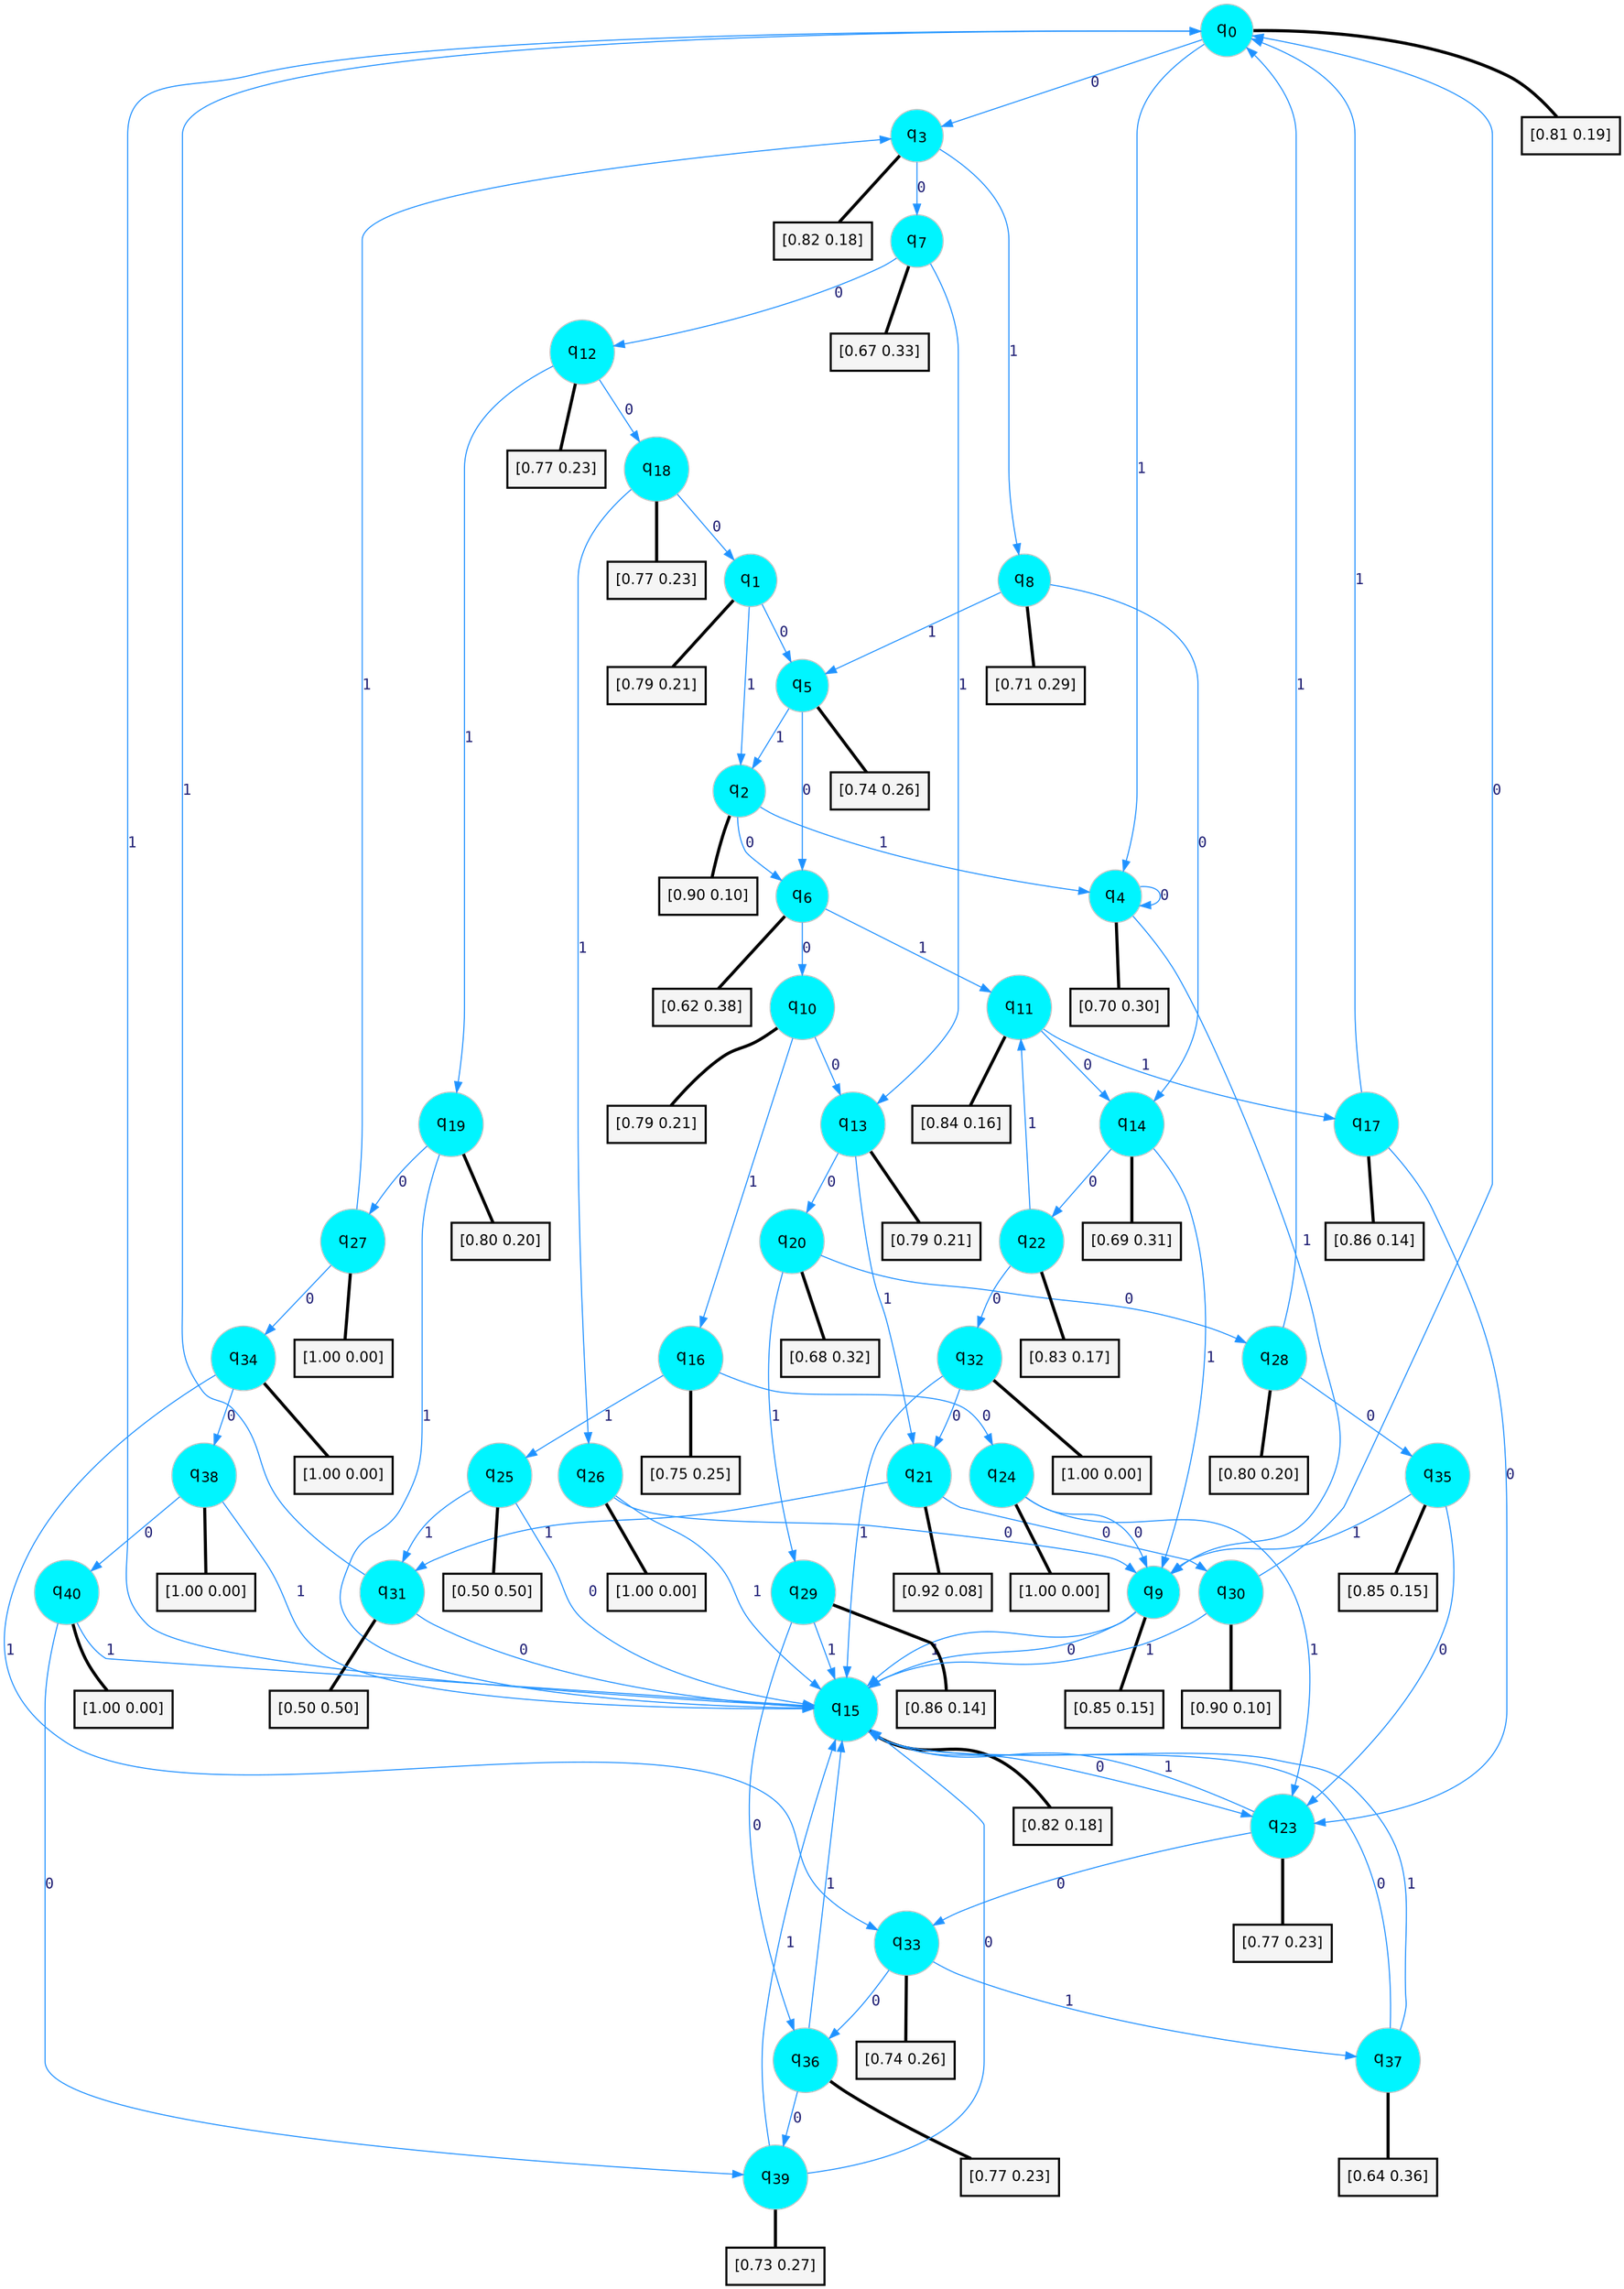 digraph G {
graph [
bgcolor=transparent, dpi=300, rankdir=TD, size="40,25"];
node [
color=gray, fillcolor=turquoise1, fontcolor=black, fontname=Helvetica, fontsize=16, fontweight=bold, shape=circle, style=filled];
edge [
arrowsize=1, color=dodgerblue1, fontcolor=midnightblue, fontname=courier, fontweight=bold, penwidth=1, style=solid, weight=20];
0[label=<q<SUB>0</SUB>>];
1[label=<q<SUB>1</SUB>>];
2[label=<q<SUB>2</SUB>>];
3[label=<q<SUB>3</SUB>>];
4[label=<q<SUB>4</SUB>>];
5[label=<q<SUB>5</SUB>>];
6[label=<q<SUB>6</SUB>>];
7[label=<q<SUB>7</SUB>>];
8[label=<q<SUB>8</SUB>>];
9[label=<q<SUB>9</SUB>>];
10[label=<q<SUB>10</SUB>>];
11[label=<q<SUB>11</SUB>>];
12[label=<q<SUB>12</SUB>>];
13[label=<q<SUB>13</SUB>>];
14[label=<q<SUB>14</SUB>>];
15[label=<q<SUB>15</SUB>>];
16[label=<q<SUB>16</SUB>>];
17[label=<q<SUB>17</SUB>>];
18[label=<q<SUB>18</SUB>>];
19[label=<q<SUB>19</SUB>>];
20[label=<q<SUB>20</SUB>>];
21[label=<q<SUB>21</SUB>>];
22[label=<q<SUB>22</SUB>>];
23[label=<q<SUB>23</SUB>>];
24[label=<q<SUB>24</SUB>>];
25[label=<q<SUB>25</SUB>>];
26[label=<q<SUB>26</SUB>>];
27[label=<q<SUB>27</SUB>>];
28[label=<q<SUB>28</SUB>>];
29[label=<q<SUB>29</SUB>>];
30[label=<q<SUB>30</SUB>>];
31[label=<q<SUB>31</SUB>>];
32[label=<q<SUB>32</SUB>>];
33[label=<q<SUB>33</SUB>>];
34[label=<q<SUB>34</SUB>>];
35[label=<q<SUB>35</SUB>>];
36[label=<q<SUB>36</SUB>>];
37[label=<q<SUB>37</SUB>>];
38[label=<q<SUB>38</SUB>>];
39[label=<q<SUB>39</SUB>>];
40[label=<q<SUB>40</SUB>>];
41[label="[0.81 0.19]", shape=box,fontcolor=black, fontname=Helvetica, fontsize=14, penwidth=2, fillcolor=whitesmoke,color=black];
42[label="[0.79 0.21]", shape=box,fontcolor=black, fontname=Helvetica, fontsize=14, penwidth=2, fillcolor=whitesmoke,color=black];
43[label="[0.90 0.10]", shape=box,fontcolor=black, fontname=Helvetica, fontsize=14, penwidth=2, fillcolor=whitesmoke,color=black];
44[label="[0.82 0.18]", shape=box,fontcolor=black, fontname=Helvetica, fontsize=14, penwidth=2, fillcolor=whitesmoke,color=black];
45[label="[0.70 0.30]", shape=box,fontcolor=black, fontname=Helvetica, fontsize=14, penwidth=2, fillcolor=whitesmoke,color=black];
46[label="[0.74 0.26]", shape=box,fontcolor=black, fontname=Helvetica, fontsize=14, penwidth=2, fillcolor=whitesmoke,color=black];
47[label="[0.62 0.38]", shape=box,fontcolor=black, fontname=Helvetica, fontsize=14, penwidth=2, fillcolor=whitesmoke,color=black];
48[label="[0.67 0.33]", shape=box,fontcolor=black, fontname=Helvetica, fontsize=14, penwidth=2, fillcolor=whitesmoke,color=black];
49[label="[0.71 0.29]", shape=box,fontcolor=black, fontname=Helvetica, fontsize=14, penwidth=2, fillcolor=whitesmoke,color=black];
50[label="[0.85 0.15]", shape=box,fontcolor=black, fontname=Helvetica, fontsize=14, penwidth=2, fillcolor=whitesmoke,color=black];
51[label="[0.79 0.21]", shape=box,fontcolor=black, fontname=Helvetica, fontsize=14, penwidth=2, fillcolor=whitesmoke,color=black];
52[label="[0.84 0.16]", shape=box,fontcolor=black, fontname=Helvetica, fontsize=14, penwidth=2, fillcolor=whitesmoke,color=black];
53[label="[0.77 0.23]", shape=box,fontcolor=black, fontname=Helvetica, fontsize=14, penwidth=2, fillcolor=whitesmoke,color=black];
54[label="[0.79 0.21]", shape=box,fontcolor=black, fontname=Helvetica, fontsize=14, penwidth=2, fillcolor=whitesmoke,color=black];
55[label="[0.69 0.31]", shape=box,fontcolor=black, fontname=Helvetica, fontsize=14, penwidth=2, fillcolor=whitesmoke,color=black];
56[label="[0.82 0.18]", shape=box,fontcolor=black, fontname=Helvetica, fontsize=14, penwidth=2, fillcolor=whitesmoke,color=black];
57[label="[0.75 0.25]", shape=box,fontcolor=black, fontname=Helvetica, fontsize=14, penwidth=2, fillcolor=whitesmoke,color=black];
58[label="[0.86 0.14]", shape=box,fontcolor=black, fontname=Helvetica, fontsize=14, penwidth=2, fillcolor=whitesmoke,color=black];
59[label="[0.77 0.23]", shape=box,fontcolor=black, fontname=Helvetica, fontsize=14, penwidth=2, fillcolor=whitesmoke,color=black];
60[label="[0.80 0.20]", shape=box,fontcolor=black, fontname=Helvetica, fontsize=14, penwidth=2, fillcolor=whitesmoke,color=black];
61[label="[0.68 0.32]", shape=box,fontcolor=black, fontname=Helvetica, fontsize=14, penwidth=2, fillcolor=whitesmoke,color=black];
62[label="[0.92 0.08]", shape=box,fontcolor=black, fontname=Helvetica, fontsize=14, penwidth=2, fillcolor=whitesmoke,color=black];
63[label="[0.83 0.17]", shape=box,fontcolor=black, fontname=Helvetica, fontsize=14, penwidth=2, fillcolor=whitesmoke,color=black];
64[label="[0.77 0.23]", shape=box,fontcolor=black, fontname=Helvetica, fontsize=14, penwidth=2, fillcolor=whitesmoke,color=black];
65[label="[1.00 0.00]", shape=box,fontcolor=black, fontname=Helvetica, fontsize=14, penwidth=2, fillcolor=whitesmoke,color=black];
66[label="[0.50 0.50]", shape=box,fontcolor=black, fontname=Helvetica, fontsize=14, penwidth=2, fillcolor=whitesmoke,color=black];
67[label="[1.00 0.00]", shape=box,fontcolor=black, fontname=Helvetica, fontsize=14, penwidth=2, fillcolor=whitesmoke,color=black];
68[label="[1.00 0.00]", shape=box,fontcolor=black, fontname=Helvetica, fontsize=14, penwidth=2, fillcolor=whitesmoke,color=black];
69[label="[0.80 0.20]", shape=box,fontcolor=black, fontname=Helvetica, fontsize=14, penwidth=2, fillcolor=whitesmoke,color=black];
70[label="[0.86 0.14]", shape=box,fontcolor=black, fontname=Helvetica, fontsize=14, penwidth=2, fillcolor=whitesmoke,color=black];
71[label="[0.90 0.10]", shape=box,fontcolor=black, fontname=Helvetica, fontsize=14, penwidth=2, fillcolor=whitesmoke,color=black];
72[label="[0.50 0.50]", shape=box,fontcolor=black, fontname=Helvetica, fontsize=14, penwidth=2, fillcolor=whitesmoke,color=black];
73[label="[1.00 0.00]", shape=box,fontcolor=black, fontname=Helvetica, fontsize=14, penwidth=2, fillcolor=whitesmoke,color=black];
74[label="[0.74 0.26]", shape=box,fontcolor=black, fontname=Helvetica, fontsize=14, penwidth=2, fillcolor=whitesmoke,color=black];
75[label="[1.00 0.00]", shape=box,fontcolor=black, fontname=Helvetica, fontsize=14, penwidth=2, fillcolor=whitesmoke,color=black];
76[label="[0.85 0.15]", shape=box,fontcolor=black, fontname=Helvetica, fontsize=14, penwidth=2, fillcolor=whitesmoke,color=black];
77[label="[0.77 0.23]", shape=box,fontcolor=black, fontname=Helvetica, fontsize=14, penwidth=2, fillcolor=whitesmoke,color=black];
78[label="[0.64 0.36]", shape=box,fontcolor=black, fontname=Helvetica, fontsize=14, penwidth=2, fillcolor=whitesmoke,color=black];
79[label="[1.00 0.00]", shape=box,fontcolor=black, fontname=Helvetica, fontsize=14, penwidth=2, fillcolor=whitesmoke,color=black];
80[label="[0.73 0.27]", shape=box,fontcolor=black, fontname=Helvetica, fontsize=14, penwidth=2, fillcolor=whitesmoke,color=black];
81[label="[1.00 0.00]", shape=box,fontcolor=black, fontname=Helvetica, fontsize=14, penwidth=2, fillcolor=whitesmoke,color=black];
0->3 [label=0];
0->4 [label=1];
0->41 [arrowhead=none, penwidth=3,color=black];
1->5 [label=0];
1->2 [label=1];
1->42 [arrowhead=none, penwidth=3,color=black];
2->6 [label=0];
2->4 [label=1];
2->43 [arrowhead=none, penwidth=3,color=black];
3->7 [label=0];
3->8 [label=1];
3->44 [arrowhead=none, penwidth=3,color=black];
4->4 [label=0];
4->9 [label=1];
4->45 [arrowhead=none, penwidth=3,color=black];
5->6 [label=0];
5->2 [label=1];
5->46 [arrowhead=none, penwidth=3,color=black];
6->10 [label=0];
6->11 [label=1];
6->47 [arrowhead=none, penwidth=3,color=black];
7->12 [label=0];
7->13 [label=1];
7->48 [arrowhead=none, penwidth=3,color=black];
8->14 [label=0];
8->5 [label=1];
8->49 [arrowhead=none, penwidth=3,color=black];
9->15 [label=0];
9->15 [label=1];
9->50 [arrowhead=none, penwidth=3,color=black];
10->13 [label=0];
10->16 [label=1];
10->51 [arrowhead=none, penwidth=3,color=black];
11->14 [label=0];
11->17 [label=1];
11->52 [arrowhead=none, penwidth=3,color=black];
12->18 [label=0];
12->19 [label=1];
12->53 [arrowhead=none, penwidth=3,color=black];
13->20 [label=0];
13->21 [label=1];
13->54 [arrowhead=none, penwidth=3,color=black];
14->22 [label=0];
14->9 [label=1];
14->55 [arrowhead=none, penwidth=3,color=black];
15->23 [label=0];
15->0 [label=1];
15->56 [arrowhead=none, penwidth=3,color=black];
16->24 [label=0];
16->25 [label=1];
16->57 [arrowhead=none, penwidth=3,color=black];
17->23 [label=0];
17->0 [label=1];
17->58 [arrowhead=none, penwidth=3,color=black];
18->1 [label=0];
18->26 [label=1];
18->59 [arrowhead=none, penwidth=3,color=black];
19->27 [label=0];
19->15 [label=1];
19->60 [arrowhead=none, penwidth=3,color=black];
20->28 [label=0];
20->29 [label=1];
20->61 [arrowhead=none, penwidth=3,color=black];
21->30 [label=0];
21->31 [label=1];
21->62 [arrowhead=none, penwidth=3,color=black];
22->32 [label=0];
22->11 [label=1];
22->63 [arrowhead=none, penwidth=3,color=black];
23->33 [label=0];
23->15 [label=1];
23->64 [arrowhead=none, penwidth=3,color=black];
24->9 [label=0];
24->23 [label=1];
24->65 [arrowhead=none, penwidth=3,color=black];
25->15 [label=0];
25->31 [label=1];
25->66 [arrowhead=none, penwidth=3,color=black];
26->9 [label=0];
26->15 [label=1];
26->67 [arrowhead=none, penwidth=3,color=black];
27->34 [label=0];
27->3 [label=1];
27->68 [arrowhead=none, penwidth=3,color=black];
28->35 [label=0];
28->0 [label=1];
28->69 [arrowhead=none, penwidth=3,color=black];
29->36 [label=0];
29->15 [label=1];
29->70 [arrowhead=none, penwidth=3,color=black];
30->0 [label=0];
30->15 [label=1];
30->71 [arrowhead=none, penwidth=3,color=black];
31->15 [label=0];
31->0 [label=1];
31->72 [arrowhead=none, penwidth=3,color=black];
32->21 [label=0];
32->15 [label=1];
32->73 [arrowhead=none, penwidth=3,color=black];
33->36 [label=0];
33->37 [label=1];
33->74 [arrowhead=none, penwidth=3,color=black];
34->38 [label=0];
34->33 [label=1];
34->75 [arrowhead=none, penwidth=3,color=black];
35->23 [label=0];
35->9 [label=1];
35->76 [arrowhead=none, penwidth=3,color=black];
36->39 [label=0];
36->15 [label=1];
36->77 [arrowhead=none, penwidth=3,color=black];
37->15 [label=0];
37->15 [label=1];
37->78 [arrowhead=none, penwidth=3,color=black];
38->40 [label=0];
38->15 [label=1];
38->79 [arrowhead=none, penwidth=3,color=black];
39->15 [label=0];
39->15 [label=1];
39->80 [arrowhead=none, penwidth=3,color=black];
40->39 [label=0];
40->15 [label=1];
40->81 [arrowhead=none, penwidth=3,color=black];
}
